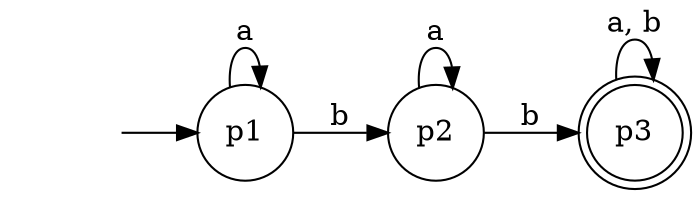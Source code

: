 digraph G {
  rankdir = LR;
  node [shape = none, label = ""] 0;
  node [shape = doublecircle, label = "p3"]; q2;
  node [shape = circle, label = "p2"]; q1;
  node [shape = circle, label = "p1"];
  0 -> q0;
  q0 -> q0 [label = "a"];
  q0 -> q1 [label = "b"];
  q1 -> q1 [label = "a"];
  q1 -> q2 [label = "b"];
  q2 -> q2 [label = "a, b"];
}


